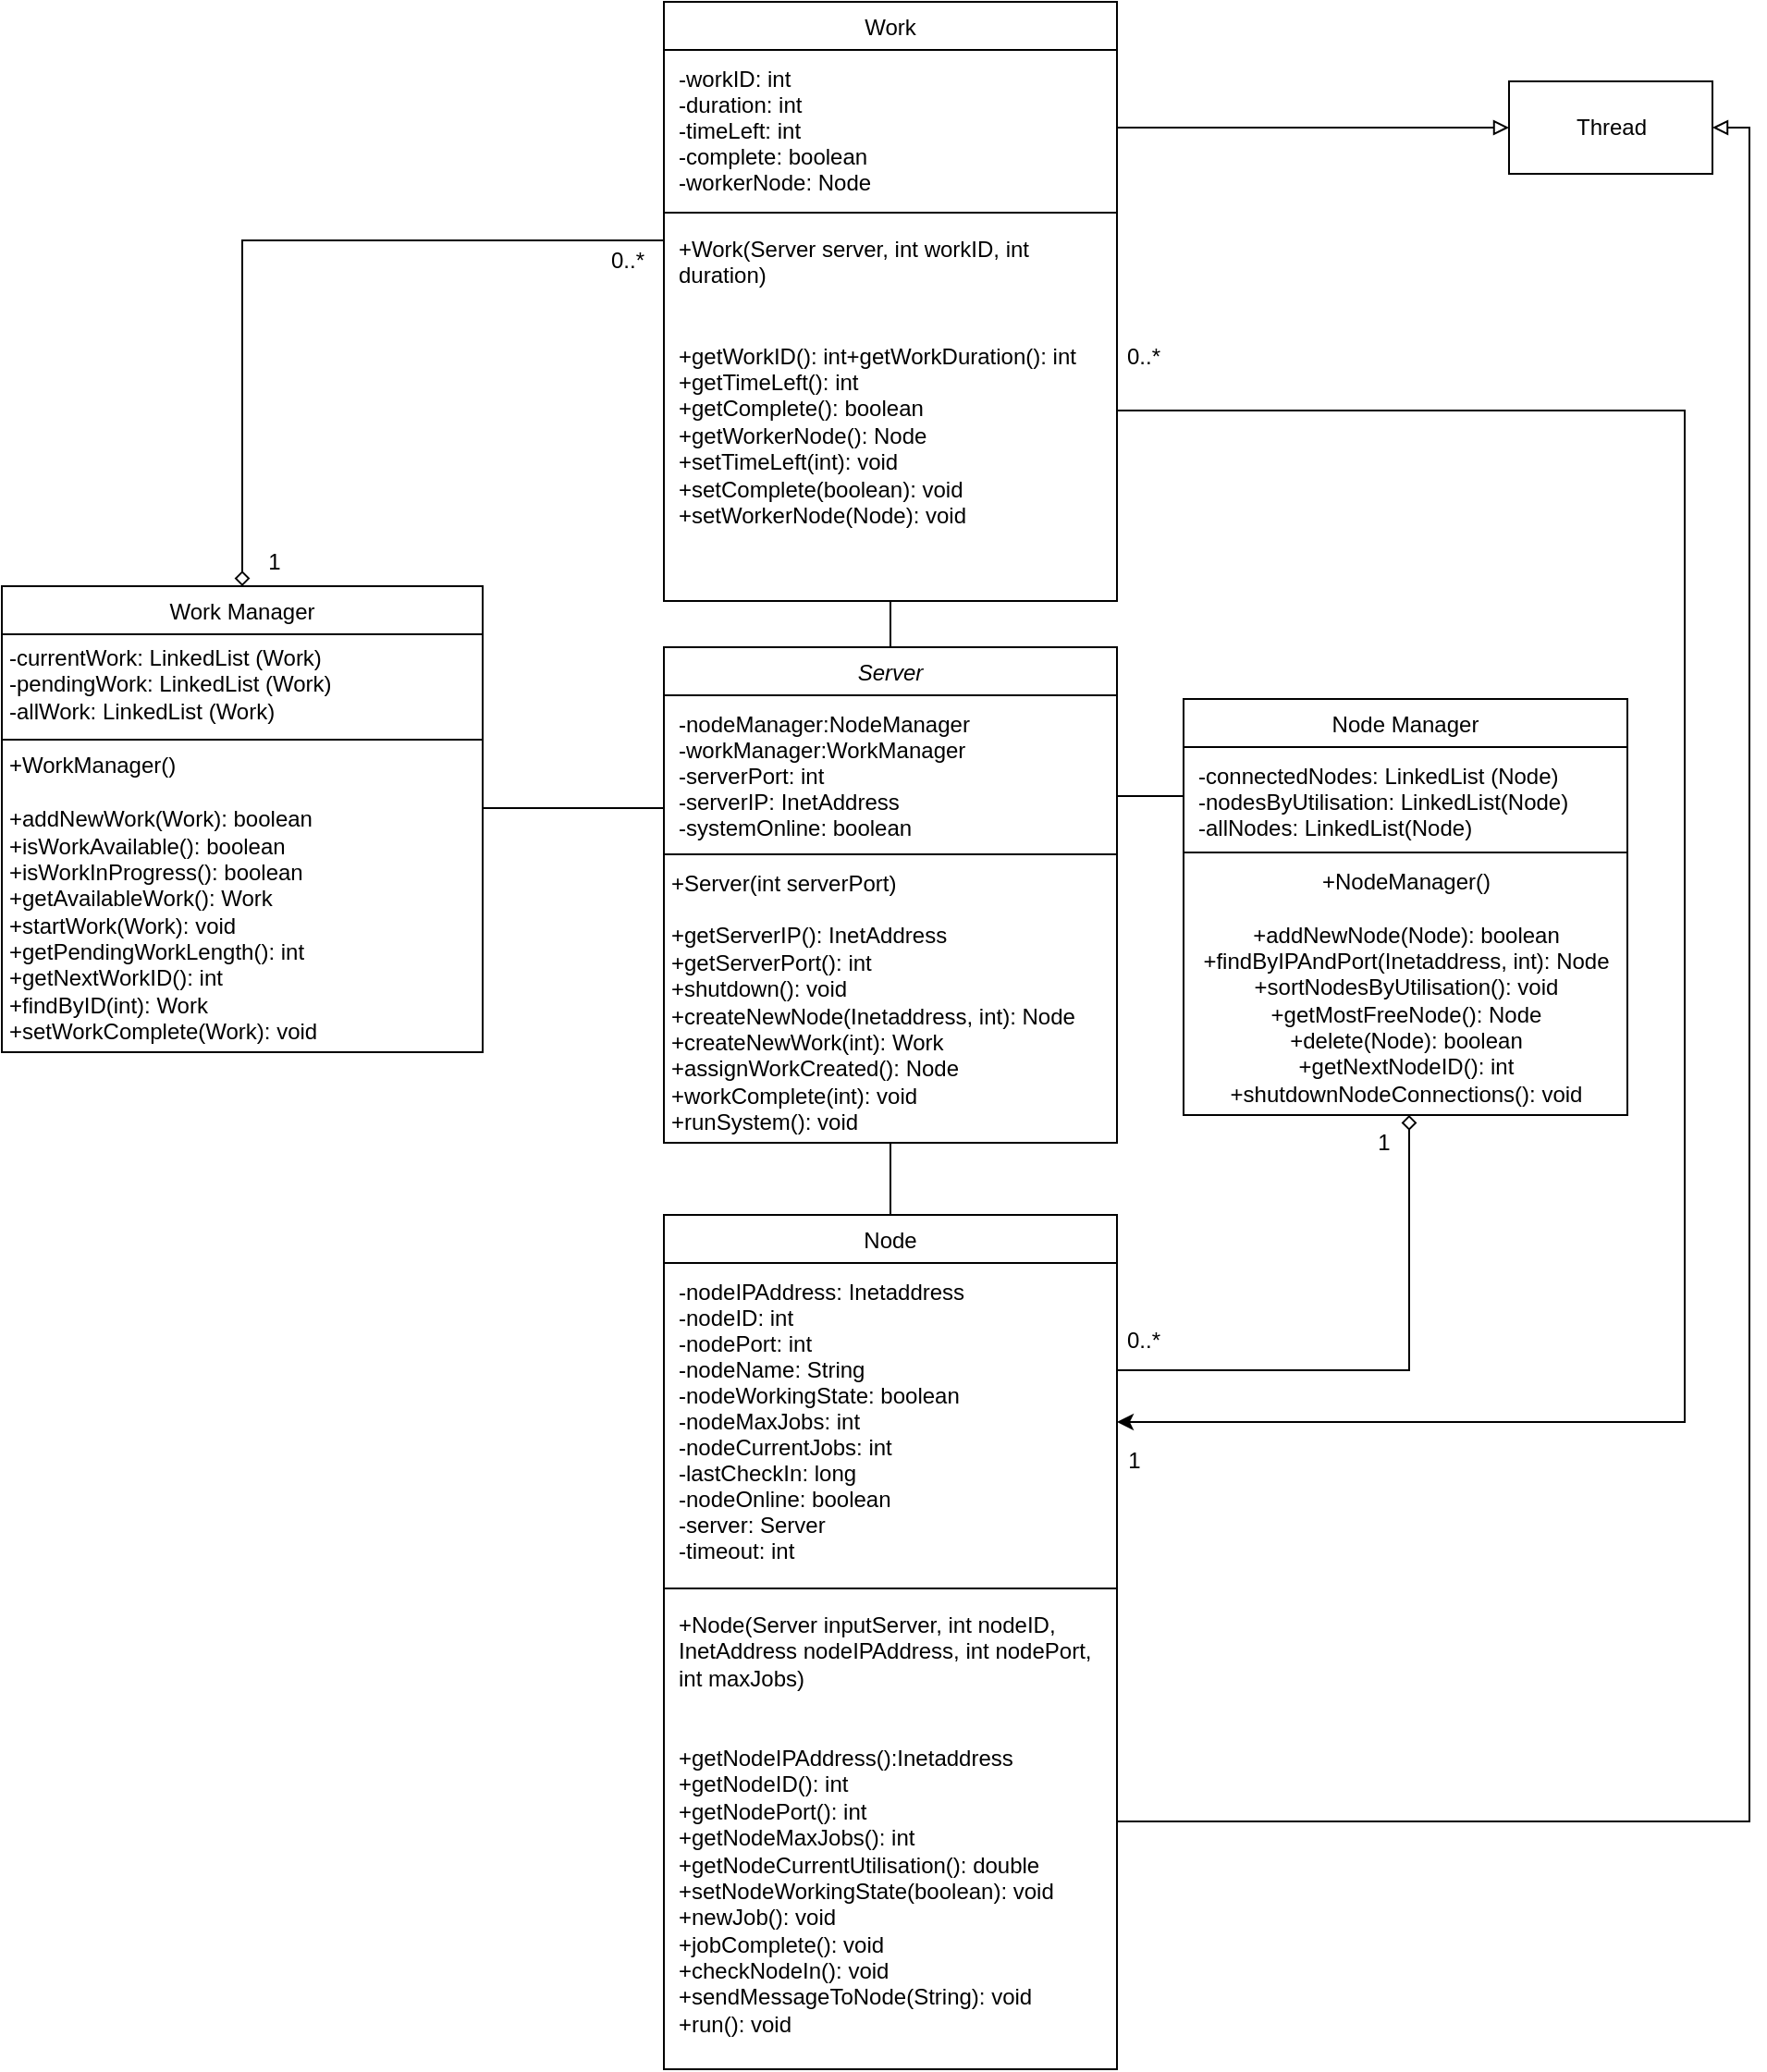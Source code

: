 <mxfile version="13.1.4" type="github">
  <diagram id="C5RBs43oDa-KdzZeNtuy" name="Page-1">
    <mxGraphModel dx="1914" dy="2502" grid="0" gridSize="10" guides="1" tooltips="1" connect="1" arrows="1" fold="1" page="1" pageScale="1" pageWidth="827" pageHeight="1169" background="none" math="0" shadow="0">
      <root>
        <mxCell id="WIyWlLk6GJQsqaUBKTNV-0" />
        <mxCell id="WIyWlLk6GJQsqaUBKTNV-1" parent="WIyWlLk6GJQsqaUBKTNV-0" />
        <mxCell id="gJ4zgKYgHlegOCZk2puC-4" value="Node Manager" style="swimlane;fontStyle=0;align=center;verticalAlign=top;childLayout=stackLayout;horizontal=1;startSize=26;horizontalStack=0;resizeParent=1;resizeLast=0;collapsible=1;marginBottom=0;rounded=0;shadow=0;strokeWidth=1;" parent="WIyWlLk6GJQsqaUBKTNV-1" vertex="1">
          <mxGeometry x="501" y="139" width="240" height="225" as="geometry">
            <mxRectangle x="340" y="380" width="170" height="26" as="alternateBounds" />
          </mxGeometry>
        </mxCell>
        <mxCell id="gJ4zgKYgHlegOCZk2puC-5" value="-connectedNodes: LinkedList (Node)&#xa;-nodesByUtilisation: LinkedList(Node)&#xa;-allNodes: LinkedList(Node)&#xa;" style="text;align=left;verticalAlign=top;spacingLeft=4;spacingRight=4;overflow=hidden;rotatable=0;points=[[0,0.5],[1,0.5]];portConstraint=eastwest;spacingBottom=0;spacing=4;" parent="gJ4zgKYgHlegOCZk2puC-4" vertex="1">
          <mxGeometry y="26" width="240" height="53" as="geometry" />
        </mxCell>
        <mxCell id="gJ4zgKYgHlegOCZk2puC-6" value="" style="line;html=1;strokeWidth=1;align=left;verticalAlign=middle;spacingTop=-1;spacingLeft=3;spacingRight=3;rotatable=0;labelPosition=right;points=[];portConstraint=eastwest;" parent="gJ4zgKYgHlegOCZk2puC-4" vertex="1">
          <mxGeometry y="79" width="240" height="8" as="geometry" />
        </mxCell>
        <mxCell id="gJ4zgKYgHlegOCZk2puC-21" value="&lt;div&gt;+NodeManager()&lt;br&gt;&lt;/div&gt;&lt;div&gt;&lt;br&gt;&lt;/div&gt;&lt;div&gt;+addNewNode(Node): boolean&lt;/div&gt;&lt;div&gt;+findByIPAndPort(Inetaddress, int): Node&lt;/div&gt;&lt;div&gt;+sortNodesByUtilisation(): void&lt;/div&gt;&lt;div&gt;+getMostFreeNode(): Node&lt;br&gt;&lt;/div&gt;&lt;div&gt;+delete(Node): boolean&lt;/div&gt;&lt;div&gt;+getNextNodeID(): int&lt;br&gt;&lt;/div&gt;&lt;div&gt;+shutdownNodeConnections(): void&lt;br&gt;&lt;/div&gt;" style="text;html=1;align=center;verticalAlign=middle;resizable=0;points=[];autosize=1;spacingBottom=0;spacing=4;" parent="gJ4zgKYgHlegOCZk2puC-4" vertex="1">
          <mxGeometry y="87" width="240" height="138" as="geometry" />
        </mxCell>
        <mxCell id="zkfFHV4jXpPFQw0GAbJ--12" value="" style="endArrow=none;endSize=10;endFill=0;shadow=0;strokeWidth=1;rounded=0;edgeStyle=elbowEdgeStyle;elbow=vertical;startArrow=none;startFill=0;" parent="WIyWlLk6GJQsqaUBKTNV-1" source="zkfFHV4jXpPFQw0GAbJ--6" target="zkfFHV4jXpPFQw0GAbJ--0" edge="1">
          <mxGeometry width="160" relative="1" as="geometry">
            <mxPoint x="200" y="203" as="sourcePoint" />
            <mxPoint x="200" y="203" as="targetPoint" />
          </mxGeometry>
        </mxCell>
        <mxCell id="zkfFHV4jXpPFQw0GAbJ--16" value="" style="endArrow=none;endSize=10;endFill=0;shadow=0;strokeWidth=1;rounded=0;edgeStyle=elbowEdgeStyle;elbow=vertical;exitX=0;exitY=0.5;exitDx=0;exitDy=0;startArrow=none;startFill=0;" parent="WIyWlLk6GJQsqaUBKTNV-1" source="gJ4zgKYgHlegOCZk2puC-5" target="zkfFHV4jXpPFQw0GAbJ--0" edge="1">
          <mxGeometry width="160" relative="1" as="geometry">
            <mxPoint x="450" y="360" as="sourcePoint" />
            <mxPoint x="310" y="271" as="targetPoint" />
          </mxGeometry>
        </mxCell>
        <mxCell id="zkfFHV4jXpPFQw0GAbJ--26" value="" style="endArrow=none;shadow=0;strokeWidth=1;strokeColor=#000000;rounded=0;endFill=0;edgeStyle=elbowEdgeStyle;elbow=vertical;startArrow=none;startFill=0;" parent="WIyWlLk6GJQsqaUBKTNV-1" source="zkfFHV4jXpPFQw0GAbJ--0" target="zkfFHV4jXpPFQw0GAbJ--17" edge="1">
          <mxGeometry x="0.5" y="41" relative="1" as="geometry">
            <mxPoint x="380" y="192" as="sourcePoint" />
            <mxPoint x="540" y="192" as="targetPoint" />
            <mxPoint x="-40" y="32" as="offset" />
          </mxGeometry>
        </mxCell>
        <mxCell id="gJ4zgKYgHlegOCZk2puC-13" style="edgeStyle=orthogonalEdgeStyle;rounded=0;orthogonalLoop=1;jettySize=auto;html=1;entryX=0;entryY=0.5;entryDx=0;entryDy=0;startArrow=diamond;startFill=0;endArrow=none;endFill=0;" parent="WIyWlLk6GJQsqaUBKTNV-1" source="gJ4zgKYgHlegOCZk2puC-7" target="zkfFHV4jXpPFQw0GAbJ--17" edge="1">
          <mxGeometry relative="1" as="geometry">
            <Array as="points">
              <mxPoint x="-8" y="-109" />
            </Array>
            <mxPoint x="-8" y="41" as="sourcePoint" />
          </mxGeometry>
        </mxCell>
        <mxCell id="gJ4zgKYgHlegOCZk2puC-18" value="" style="edgeStyle=orthogonalEdgeStyle;rounded=0;orthogonalLoop=1;jettySize=auto;html=1;startArrow=none;startFill=0;endArrow=none;endFill=0;exitX=0;exitY=0.5;exitDx=0;exitDy=0;" parent="WIyWlLk6GJQsqaUBKTNV-1" source="zkfFHV4jXpPFQw0GAbJ--0" target="gJ4zgKYgHlegOCZk2puC-7" edge="1">
          <mxGeometry relative="1" as="geometry">
            <Array as="points">
              <mxPoint x="220" y="198" />
            </Array>
            <mxPoint x="262" y="186" as="sourcePoint" />
          </mxGeometry>
        </mxCell>
        <mxCell id="gJ4zgKYgHlegOCZk2puC-12" style="edgeStyle=orthogonalEdgeStyle;rounded=0;orthogonalLoop=1;jettySize=auto;html=1;startArrow=diamond;startFill=0;endArrow=none;endFill=0;" parent="WIyWlLk6GJQsqaUBKTNV-1" target="zkfFHV4jXpPFQw0GAbJ--6" edge="1">
          <mxGeometry relative="1" as="geometry">
            <Array as="points">
              <mxPoint x="623" y="364" />
              <mxPoint x="623" y="502" />
            </Array>
            <mxPoint x="623" y="364" as="sourcePoint" />
          </mxGeometry>
        </mxCell>
        <mxCell id="SSYfr9MkQZyEpWG6OeoO-0" value="0..*" style="text;html=1;align=center;verticalAlign=middle;resizable=0;points=[];autosize=1;" vertex="1" parent="WIyWlLk6GJQsqaUBKTNV-1">
          <mxGeometry x="186" y="-107" width="28" height="18" as="geometry" />
        </mxCell>
        <mxCell id="SSYfr9MkQZyEpWG6OeoO-1" value="1" style="text;html=1;align=center;verticalAlign=middle;resizable=0;points=[];autosize=1;" vertex="1" parent="WIyWlLk6GJQsqaUBKTNV-1">
          <mxGeometry y="56" width="17" height="18" as="geometry" />
        </mxCell>
        <mxCell id="SSYfr9MkQZyEpWG6OeoO-3" value="0..*" style="text;html=1;align=center;verticalAlign=middle;resizable=0;points=[];autosize=1;" vertex="1" parent="WIyWlLk6GJQsqaUBKTNV-1">
          <mxGeometry x="465" y="477" width="28" height="18" as="geometry" />
        </mxCell>
        <mxCell id="SSYfr9MkQZyEpWG6OeoO-4" value="&lt;div&gt;1&lt;/div&gt;" style="text;html=1;align=center;verticalAlign=middle;resizable=0;points=[];autosize=1;" vertex="1" parent="WIyWlLk6GJQsqaUBKTNV-1">
          <mxGeometry x="600" y="370" width="17" height="18" as="geometry" />
        </mxCell>
        <mxCell id="SSYfr9MkQZyEpWG6OeoO-6" value="0..*" style="text;html=1;align=center;verticalAlign=middle;resizable=0;points=[];autosize=1;" vertex="1" parent="WIyWlLk6GJQsqaUBKTNV-1">
          <mxGeometry x="465" y="-55" width="28" height="18" as="geometry" />
        </mxCell>
        <mxCell id="SSYfr9MkQZyEpWG6OeoO-8" value="&lt;div&gt;1&lt;/div&gt;" style="text;html=1;align=center;verticalAlign=middle;resizable=0;points=[];autosize=1;" vertex="1" parent="WIyWlLk6GJQsqaUBKTNV-1">
          <mxGeometry x="465" y="542" width="17" height="18" as="geometry" />
        </mxCell>
        <mxCell id="SSYfr9MkQZyEpWG6OeoO-5" style="edgeStyle=orthogonalEdgeStyle;rounded=0;orthogonalLoop=1;jettySize=auto;html=1;startArrow=none;startFill=0;entryX=1;entryY=0.5;entryDx=0;entryDy=0;" edge="1" parent="WIyWlLk6GJQsqaUBKTNV-1" source="zkfFHV4jXpPFQw0GAbJ--24" target="zkfFHV4jXpPFQw0GAbJ--7">
          <mxGeometry relative="1" as="geometry">
            <Array as="points">
              <mxPoint x="772" y="-17" />
              <mxPoint x="772" y="530" />
            </Array>
          </mxGeometry>
        </mxCell>
        <mxCell id="zkfFHV4jXpPFQw0GAbJ--17" value="Work" style="swimlane;fontStyle=0;align=center;verticalAlign=top;childLayout=stackLayout;horizontal=1;startSize=26;horizontalStack=0;resizeParent=1;resizeLast=0;collapsible=1;marginBottom=0;rounded=0;shadow=0;strokeWidth=1;" parent="WIyWlLk6GJQsqaUBKTNV-1" vertex="1">
          <mxGeometry x="220" y="-238" width="245" height="324" as="geometry">
            <mxRectangle x="550" y="140" width="160" height="26" as="alternateBounds" />
          </mxGeometry>
        </mxCell>
        <mxCell id="zkfFHV4jXpPFQw0GAbJ--18" value="-workID: int&#xa;-duration: int&#xa;-timeLeft: int&#xa;-complete: boolean&#xa;-workerNode: Node&#xa;&#xa;" style="text;align=left;verticalAlign=top;spacingLeft=4;spacingRight=4;overflow=hidden;rotatable=0;points=[[0,0.5],[1,0.5]];portConstraint=eastwest;spacingBottom=0;spacing=4;" parent="zkfFHV4jXpPFQw0GAbJ--17" vertex="1">
          <mxGeometry y="26" width="245" height="84" as="geometry" />
        </mxCell>
        <mxCell id="zkfFHV4jXpPFQw0GAbJ--23" value="" style="line;html=1;strokeWidth=1;align=left;verticalAlign=middle;spacingTop=-1;spacingLeft=3;spacingRight=3;rotatable=0;labelPosition=right;points=[];portConstraint=eastwest;" parent="zkfFHV4jXpPFQw0GAbJ--17" vertex="1">
          <mxGeometry y="110" width="245" height="8" as="geometry" />
        </mxCell>
        <mxCell id="zkfFHV4jXpPFQw0GAbJ--24" value="+Work(Server server, int workID, int duration)&#xa;&#xa;&#xa;+getWorkID(): int+getWorkDuration(): int&#xa;+getTimeLeft(): int&#xa;+getComplete(): boolean&#xa;+getWorkerNode(): Node&#xa;+setTimeLeft(int): void&#xa;+setComplete(boolean): void&#xa;+setWorkerNode(Node): void&#xa;" style="text;align=left;verticalAlign=top;spacingLeft=4;spacingRight=4;overflow=hidden;rotatable=0;points=[[0,0.5],[1,0.5]];portConstraint=eastwest;whiteSpace=wrap;spacingBottom=0;spacing=4;" parent="zkfFHV4jXpPFQw0GAbJ--17" vertex="1">
          <mxGeometry y="118" width="245" height="206" as="geometry" />
        </mxCell>
        <mxCell id="zkfFHV4jXpPFQw0GAbJ--0" value="Server" style="swimlane;fontStyle=2;align=center;verticalAlign=top;childLayout=stackLayout;horizontal=1;startSize=26;horizontalStack=0;resizeParent=1;resizeLast=0;collapsible=1;marginBottom=0;rounded=0;shadow=0;strokeWidth=1;" parent="WIyWlLk6GJQsqaUBKTNV-1" vertex="1">
          <mxGeometry x="220" y="111" width="245" height="268" as="geometry">
            <mxRectangle x="230" y="140" width="160" height="26" as="alternateBounds" />
          </mxGeometry>
        </mxCell>
        <mxCell id="zkfFHV4jXpPFQw0GAbJ--1" value="-nodeManager:NodeManager&#xa;-workManager:WorkManager&#xa;-serverPort: int&#xa;-serverIP: InetAddress&#xa;-systemOnline: boolean&#xa;" style="text;align=left;verticalAlign=top;spacingLeft=4;spacingRight=4;overflow=hidden;rotatable=0;points=[[0,0.5],[1,0.5]];portConstraint=eastwest;spacingBottom=0;spacing=4;" parent="zkfFHV4jXpPFQw0GAbJ--0" vertex="1">
          <mxGeometry y="26" width="245" height="82" as="geometry" />
        </mxCell>
        <mxCell id="zkfFHV4jXpPFQw0GAbJ--4" value="" style="line;html=1;strokeWidth=1;align=left;verticalAlign=middle;spacingTop=-1;spacingLeft=3;spacingRight=3;rotatable=0;labelPosition=right;points=[];portConstraint=eastwest;" parent="zkfFHV4jXpPFQw0GAbJ--0" vertex="1">
          <mxGeometry y="108" width="245" height="8" as="geometry" />
        </mxCell>
        <mxCell id="gJ4zgKYgHlegOCZk2puC-19" value="&lt;div&gt;+Server(int serverPort)&lt;/div&gt;&lt;div&gt;&lt;br&gt;&lt;/div&gt;&lt;div&gt;+getServerIP(): InetAddress&lt;/div&gt;&lt;div&gt;+getServerPort(): int&lt;br&gt;&lt;/div&gt;&lt;div&gt;+shutdown(): void&lt;/div&gt;&lt;div&gt;+createNewNode(Inetaddress, int): Node&lt;/div&gt;&lt;div&gt;+createNewWork(int): Work&lt;/div&gt;&lt;div&gt;+assignWorkCreated(): Node&lt;/div&gt;&lt;div&gt;+workComplete(int): void&lt;/div&gt;&lt;div&gt;+runSystem(): void &lt;br&gt;&lt;/div&gt;" style="text;html=1;align=left;verticalAlign=middle;resizable=0;points=[];autosize=1;spacingBottom=0;spacing=4;" parent="zkfFHV4jXpPFQw0GAbJ--0" vertex="1">
          <mxGeometry y="116" width="245" height="152" as="geometry" />
        </mxCell>
        <mxCell id="gJ4zgKYgHlegOCZk2puC-7" value="Work Manager" style="swimlane;fontStyle=0;align=center;verticalAlign=top;childLayout=stackLayout;horizontal=1;startSize=26;horizontalStack=0;resizeParent=1;resizeLast=0;collapsible=1;marginBottom=0;rounded=0;shadow=0;strokeWidth=1;" parent="WIyWlLk6GJQsqaUBKTNV-1" vertex="1">
          <mxGeometry x="-138" y="78" width="260" height="252" as="geometry">
            <mxRectangle x="340" y="380" width="170" height="26" as="alternateBounds" />
          </mxGeometry>
        </mxCell>
        <mxCell id="gJ4zgKYgHlegOCZk2puC-20" value="&lt;div align=&quot;left&quot;&gt;-currentWork: LinkedList (Work)&lt;br&gt;-pendingWork: LinkedList (Work)&lt;br&gt;-allWork: LinkedList (Work)&lt;/div&gt;" style="text;html=1;align=left;verticalAlign=middle;resizable=0;points=[];autosize=1;spacingBottom=0;spacing=4;" parent="gJ4zgKYgHlegOCZk2puC-7" vertex="1">
          <mxGeometry y="26" width="260" height="54" as="geometry" />
        </mxCell>
        <mxCell id="gJ4zgKYgHlegOCZk2puC-9" value="" style="line;html=1;strokeWidth=1;align=left;verticalAlign=middle;spacingTop=-1;spacingLeft=3;spacingRight=3;rotatable=0;labelPosition=right;points=[];portConstraint=eastwest;" parent="gJ4zgKYgHlegOCZk2puC-7" vertex="1">
          <mxGeometry y="80" width="260" height="6" as="geometry" />
        </mxCell>
        <mxCell id="gJ4zgKYgHlegOCZk2puC-11" value="&lt;div&gt;+WorkManager()&lt;/div&gt;&lt;div&gt;&lt;br&gt;&lt;/div&gt;&lt;div&gt;+addNewWork(Work): boolean&lt;/div&gt;&lt;div&gt;+isWorkAvailable(): boolean&lt;/div&gt;&lt;div&gt;+isWorkInProgress(): boolean&lt;/div&gt;&lt;div&gt;+getAvailableWork(): Work&lt;/div&gt;&lt;div&gt;+startWork(Work): void&lt;/div&gt;&lt;div&gt;+getPendingWorkLength(): int&lt;/div&gt;&lt;div&gt;+getNextWorkID(): int&lt;/div&gt;&lt;div&gt;+findByID(int): Work&lt;/div&gt;&lt;div&gt;+setWorkComplete(Work): void&lt;br&gt;&lt;/div&gt;" style="text;html=1;align=left;verticalAlign=middle;resizable=0;points=[];autosize=1;spacingBottom=0;spacing=4;" parent="gJ4zgKYgHlegOCZk2puC-7" vertex="1">
          <mxGeometry y="86" width="260" height="166" as="geometry" />
        </mxCell>
        <mxCell id="zkfFHV4jXpPFQw0GAbJ--6" value="Node" style="swimlane;fontStyle=0;align=center;verticalAlign=top;childLayout=stackLayout;horizontal=1;startSize=26;horizontalStack=0;resizeParent=1;resizeLast=0;collapsible=1;marginBottom=0;rounded=0;shadow=0;strokeWidth=1;" parent="WIyWlLk6GJQsqaUBKTNV-1" vertex="1">
          <mxGeometry x="220" y="418" width="245" height="462" as="geometry">
            <mxRectangle x="130" y="380" width="160" height="26" as="alternateBounds" />
          </mxGeometry>
        </mxCell>
        <mxCell id="zkfFHV4jXpPFQw0GAbJ--7" value="-nodeIPAddress: Inetaddress&#xa;-nodeID: int&#xa;-nodePort: int&#xa;-nodeName: String&#xa;-nodeWorkingState: boolean&#xa;-nodeMaxJobs: int&#xa;-nodeCurrentJobs: int&#xa;-lastCheckIn: long&#xa;-nodeOnline: boolean&#xa;-server: Server&#xa;-timeout: int&#xa;&#xa;&#xa;" style="text;align=left;verticalAlign=top;spacingLeft=4;spacingRight=4;overflow=hidden;rotatable=0;points=[[0,0.5],[1,0.5]];portConstraint=eastwest;spacingBottom=0;spacing=4;" parent="zkfFHV4jXpPFQw0GAbJ--6" vertex="1">
          <mxGeometry y="26" width="245" height="172" as="geometry" />
        </mxCell>
        <mxCell id="zkfFHV4jXpPFQw0GAbJ--9" value="" style="line;html=1;strokeWidth=1;align=left;verticalAlign=middle;spacingTop=-1;spacingLeft=3;spacingRight=3;rotatable=0;labelPosition=right;points=[];portConstraint=eastwest;" parent="zkfFHV4jXpPFQw0GAbJ--6" vertex="1">
          <mxGeometry y="198" width="245" height="8" as="geometry" />
        </mxCell>
        <mxCell id="zkfFHV4jXpPFQw0GAbJ--10" value="+Node(Server inputServer, int nodeID, InetAddress nodeIPAddress, int nodePort, int maxJobs)&#xa;&#xa;&#xa;+getNodeIPAddress():Inetaddress&#xa;+getNodeID(): int&#xa;+getNodePort(): int&#xa;+getNodeMaxJobs(): int&#xa;+getNodeCurrentUtilisation(): double&#xa;+setNodeWorkingState(boolean): void&#xa;+newJob(): void&#xa;+jobComplete(): void&#xa;+checkNodeIn(): void&#xa;+sendMessageToNode(String): void&#xa;+run(): void&#xa; " style="text;align=left;verticalAlign=top;spacingLeft=4;spacingRight=4;overflow=hidden;rotatable=0;points=[[0,0.5],[1,0.5]];portConstraint=eastwest;fontStyle=0;spacingBottom=0;spacing=4;whiteSpace=wrap;" parent="zkfFHV4jXpPFQw0GAbJ--6" vertex="1">
          <mxGeometry y="206" width="245" height="244" as="geometry" />
        </mxCell>
        <mxCell id="SSYfr9MkQZyEpWG6OeoO-10" value="Thread" style="html=1;fillColor=none;" vertex="1" parent="WIyWlLk6GJQsqaUBKTNV-1">
          <mxGeometry x="677" y="-195" width="110" height="50" as="geometry" />
        </mxCell>
        <mxCell id="SSYfr9MkQZyEpWG6OeoO-11" style="edgeStyle=orthogonalEdgeStyle;rounded=0;orthogonalLoop=1;jettySize=auto;html=1;exitX=1;exitY=0.5;exitDx=0;exitDy=0;startArrow=none;startFill=0;endArrow=block;endFill=0;" edge="1" parent="WIyWlLk6GJQsqaUBKTNV-1" source="zkfFHV4jXpPFQw0GAbJ--18" target="SSYfr9MkQZyEpWG6OeoO-10">
          <mxGeometry relative="1" as="geometry" />
        </mxCell>
        <mxCell id="SSYfr9MkQZyEpWG6OeoO-12" style="edgeStyle=orthogonalEdgeStyle;rounded=0;orthogonalLoop=1;jettySize=auto;html=1;exitX=1;exitY=0.5;exitDx=0;exitDy=0;entryX=1;entryY=0.5;entryDx=0;entryDy=0;startArrow=none;startFill=0;endArrow=block;endFill=0;" edge="1" parent="WIyWlLk6GJQsqaUBKTNV-1" source="zkfFHV4jXpPFQw0GAbJ--10" target="SSYfr9MkQZyEpWG6OeoO-10">
          <mxGeometry relative="1" as="geometry" />
        </mxCell>
      </root>
    </mxGraphModel>
  </diagram>
</mxfile>
